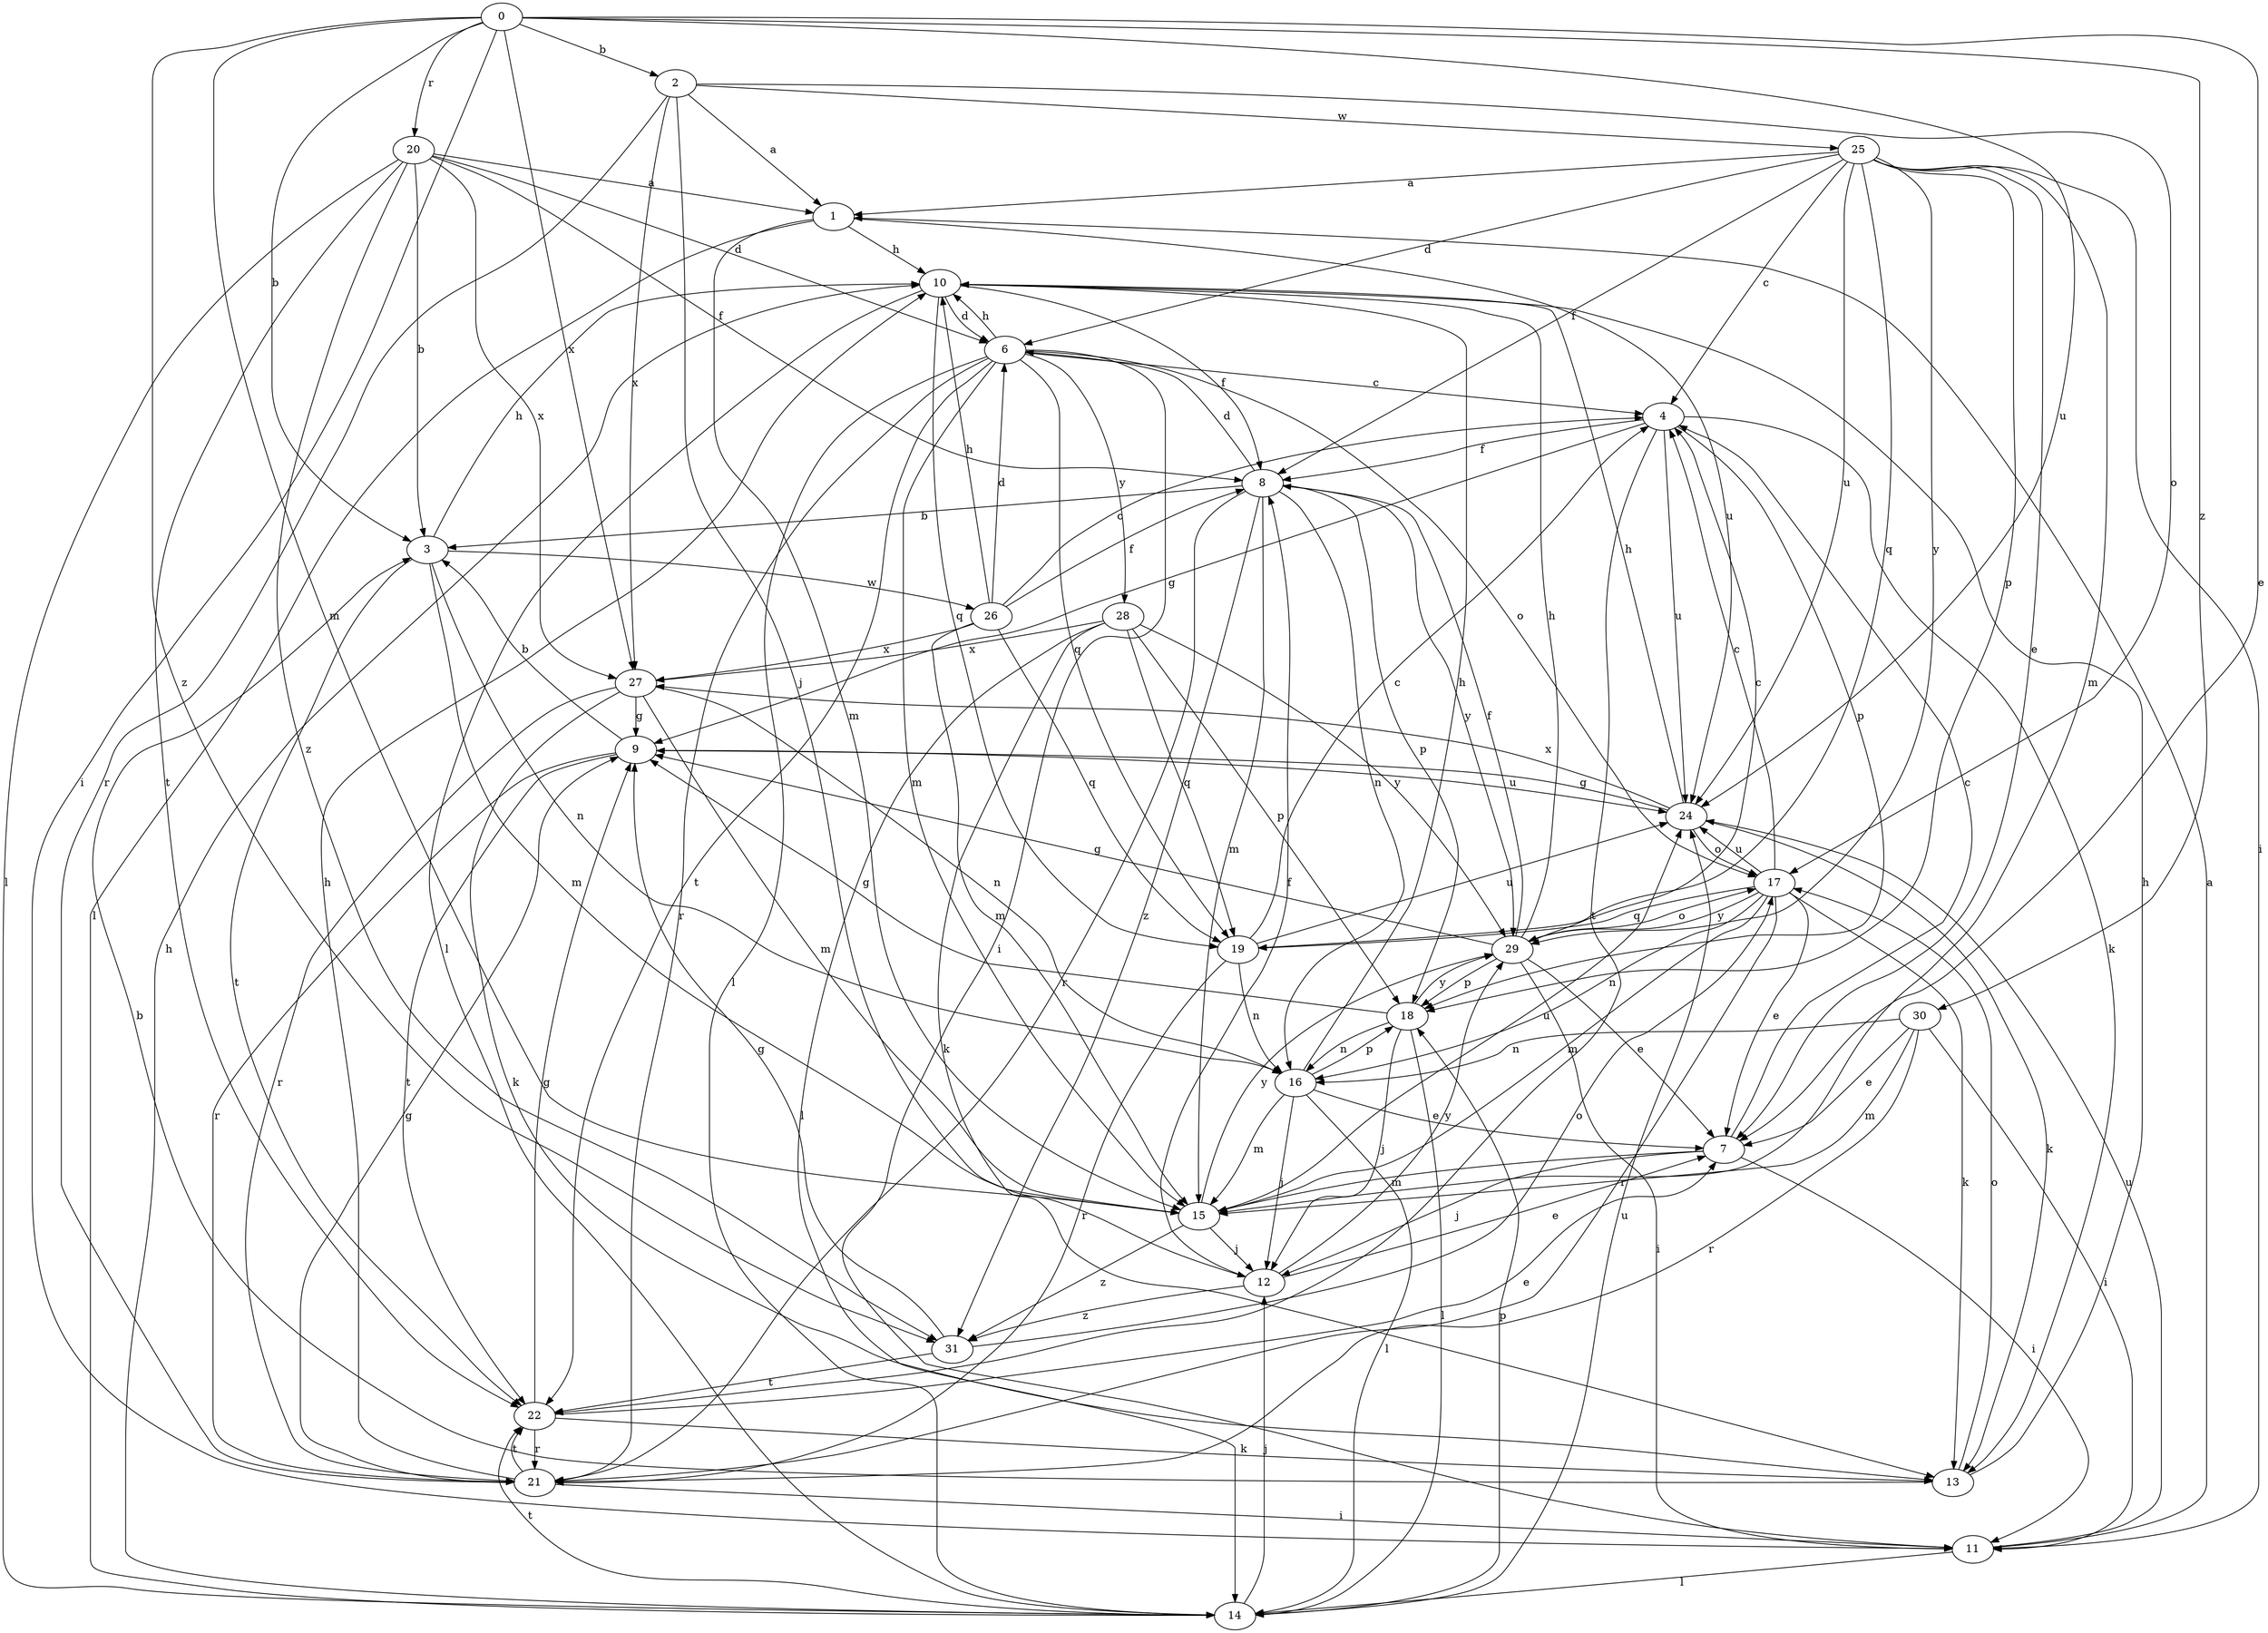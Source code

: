 strict digraph  {
0;
1;
2;
3;
4;
6;
7;
8;
9;
10;
11;
12;
13;
14;
15;
16;
17;
18;
19;
20;
21;
22;
24;
25;
26;
27;
28;
29;
30;
31;
0 -> 2  [label=b];
0 -> 3  [label=b];
0 -> 7  [label=e];
0 -> 11  [label=i];
0 -> 15  [label=m];
0 -> 20  [label=r];
0 -> 24  [label=u];
0 -> 27  [label=x];
0 -> 30  [label=z];
0 -> 31  [label=z];
1 -> 10  [label=h];
1 -> 14  [label=l];
1 -> 15  [label=m];
1 -> 24  [label=u];
2 -> 1  [label=a];
2 -> 12  [label=j];
2 -> 17  [label=o];
2 -> 21  [label=r];
2 -> 25  [label=w];
2 -> 27  [label=x];
3 -> 10  [label=h];
3 -> 15  [label=m];
3 -> 16  [label=n];
3 -> 22  [label=t];
3 -> 26  [label=w];
4 -> 8  [label=f];
4 -> 9  [label=g];
4 -> 13  [label=k];
4 -> 18  [label=p];
4 -> 22  [label=t];
4 -> 24  [label=u];
6 -> 4  [label=c];
6 -> 10  [label=h];
6 -> 11  [label=i];
6 -> 14  [label=l];
6 -> 15  [label=m];
6 -> 17  [label=o];
6 -> 19  [label=q];
6 -> 21  [label=r];
6 -> 22  [label=t];
6 -> 28  [label=y];
7 -> 4  [label=c];
7 -> 11  [label=i];
7 -> 12  [label=j];
7 -> 15  [label=m];
8 -> 3  [label=b];
8 -> 6  [label=d];
8 -> 15  [label=m];
8 -> 16  [label=n];
8 -> 18  [label=p];
8 -> 21  [label=r];
8 -> 29  [label=y];
8 -> 31  [label=z];
9 -> 3  [label=b];
9 -> 21  [label=r];
9 -> 22  [label=t];
9 -> 24  [label=u];
10 -> 6  [label=d];
10 -> 8  [label=f];
10 -> 14  [label=l];
10 -> 19  [label=q];
11 -> 1  [label=a];
11 -> 14  [label=l];
11 -> 24  [label=u];
12 -> 7  [label=e];
12 -> 8  [label=f];
12 -> 29  [label=y];
12 -> 31  [label=z];
13 -> 3  [label=b];
13 -> 10  [label=h];
13 -> 17  [label=o];
14 -> 10  [label=h];
14 -> 12  [label=j];
14 -> 18  [label=p];
14 -> 22  [label=t];
14 -> 24  [label=u];
15 -> 12  [label=j];
15 -> 24  [label=u];
15 -> 29  [label=y];
15 -> 31  [label=z];
16 -> 7  [label=e];
16 -> 10  [label=h];
16 -> 12  [label=j];
16 -> 14  [label=l];
16 -> 15  [label=m];
16 -> 18  [label=p];
17 -> 4  [label=c];
17 -> 7  [label=e];
17 -> 13  [label=k];
17 -> 15  [label=m];
17 -> 16  [label=n];
17 -> 19  [label=q];
17 -> 21  [label=r];
17 -> 24  [label=u];
17 -> 29  [label=y];
18 -> 9  [label=g];
18 -> 12  [label=j];
18 -> 14  [label=l];
18 -> 16  [label=n];
18 -> 29  [label=y];
19 -> 4  [label=c];
19 -> 16  [label=n];
19 -> 21  [label=r];
19 -> 24  [label=u];
20 -> 1  [label=a];
20 -> 3  [label=b];
20 -> 6  [label=d];
20 -> 8  [label=f];
20 -> 14  [label=l];
20 -> 22  [label=t];
20 -> 27  [label=x];
20 -> 31  [label=z];
21 -> 9  [label=g];
21 -> 10  [label=h];
21 -> 11  [label=i];
21 -> 22  [label=t];
22 -> 7  [label=e];
22 -> 9  [label=g];
22 -> 13  [label=k];
22 -> 21  [label=r];
24 -> 9  [label=g];
24 -> 10  [label=h];
24 -> 13  [label=k];
24 -> 17  [label=o];
24 -> 27  [label=x];
25 -> 1  [label=a];
25 -> 4  [label=c];
25 -> 6  [label=d];
25 -> 7  [label=e];
25 -> 8  [label=f];
25 -> 11  [label=i];
25 -> 15  [label=m];
25 -> 18  [label=p];
25 -> 19  [label=q];
25 -> 24  [label=u];
25 -> 29  [label=y];
26 -> 4  [label=c];
26 -> 6  [label=d];
26 -> 8  [label=f];
26 -> 10  [label=h];
26 -> 15  [label=m];
26 -> 19  [label=q];
26 -> 27  [label=x];
27 -> 9  [label=g];
27 -> 13  [label=k];
27 -> 15  [label=m];
27 -> 16  [label=n];
27 -> 21  [label=r];
28 -> 13  [label=k];
28 -> 14  [label=l];
28 -> 18  [label=p];
28 -> 19  [label=q];
28 -> 27  [label=x];
28 -> 29  [label=y];
29 -> 4  [label=c];
29 -> 7  [label=e];
29 -> 8  [label=f];
29 -> 9  [label=g];
29 -> 10  [label=h];
29 -> 11  [label=i];
29 -> 17  [label=o];
29 -> 18  [label=p];
30 -> 7  [label=e];
30 -> 11  [label=i];
30 -> 15  [label=m];
30 -> 16  [label=n];
30 -> 21  [label=r];
31 -> 9  [label=g];
31 -> 17  [label=o];
31 -> 22  [label=t];
}
